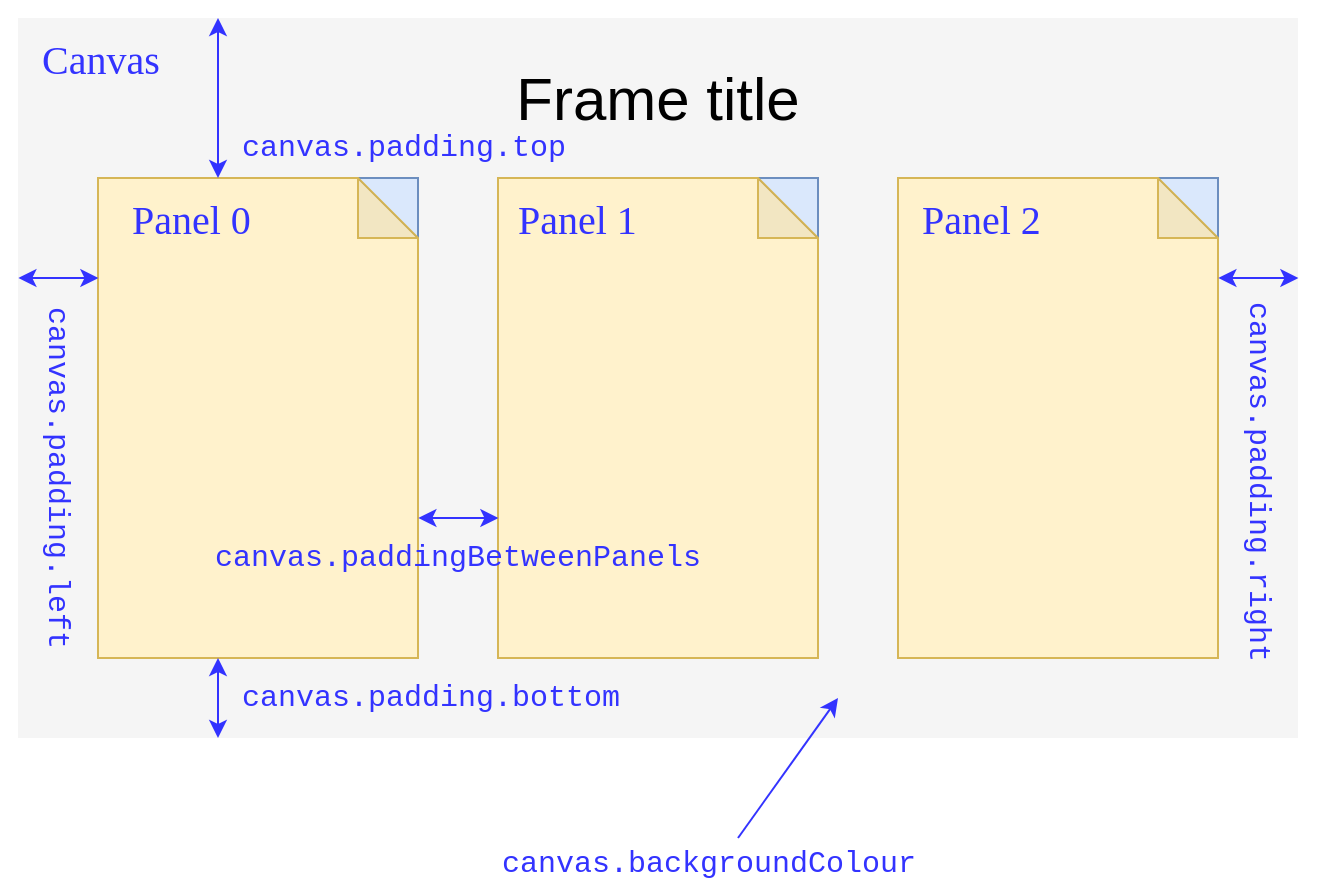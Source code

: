 <mxfile version="11.2.3" type="device" pages="1"><diagram id="6g39BRFHyG-XT4J4GN_T" name="Page-1"><mxGraphModel dx="979" dy="477" grid="1" gridSize="10" guides="1" tooltips="1" connect="1" arrows="1" fold="1" page="1" pageScale="1" pageWidth="827" pageHeight="1169" math="0" shadow="0"><root><mxCell id="0"/><mxCell id="1" parent="0"/><mxCell id="Ikt56OGIAV8q48cUWsOB-1" value="" style="rounded=0;whiteSpace=wrap;html=1;strokeWidth=2;strokeColor=none;fillColor=#f5f5f5;fontColor=#333333;" vertex="1" parent="1"><mxGeometry x="40" y="40" width="640" height="360" as="geometry"/></mxCell><mxCell id="Ikt56OGIAV8q48cUWsOB-43" value="" style="group" vertex="1" connectable="0" parent="1"><mxGeometry x="280" y="120" width="210" height="240" as="geometry"/></mxCell><mxCell id="Ikt56OGIAV8q48cUWsOB-44" value="" style="rounded=0;whiteSpace=wrap;html=1;fillColor=#dae8fc;strokeColor=#6c8ebf;" vertex="1" parent="Ikt56OGIAV8q48cUWsOB-43"><mxGeometry width="160" height="240" as="geometry"/></mxCell><mxCell id="Ikt56OGIAV8q48cUWsOB-45" value="" style="shape=note;whiteSpace=wrap;html=1;backgroundOutline=1;darkOpacity=0.05;fillColor=#fff2cc;strokeColor=#d6b656;" vertex="1" parent="Ikt56OGIAV8q48cUWsOB-43"><mxGeometry width="160" height="240" as="geometry"/></mxCell><mxCell id="Ikt56OGIAV8q48cUWsOB-54" value="&lt;font style=&quot;font-size: 20px&quot; face=&quot;Comic Sans MS&quot; color=&quot;#3333ff&quot;&gt;Panel 1&lt;/font&gt;" style="text;html=1;strokeColor=none;fillColor=none;align=left;verticalAlign=middle;whiteSpace=wrap;rounded=0;" vertex="1" parent="Ikt56OGIAV8q48cUWsOB-43"><mxGeometry x="7.5" y="10" width="90" height="20" as="geometry"/></mxCell><mxCell id="Ikt56OGIAV8q48cUWsOB-42" value="" style="group" vertex="1" connectable="0" parent="1"><mxGeometry x="80" y="120" width="300" height="240" as="geometry"/></mxCell><mxCell id="Ikt56OGIAV8q48cUWsOB-29" value="" style="rounded=0;whiteSpace=wrap;html=1;fillColor=#dae8fc;strokeColor=#6c8ebf;" vertex="1" parent="Ikt56OGIAV8q48cUWsOB-42"><mxGeometry width="160" height="240" as="geometry"/></mxCell><mxCell id="Ikt56OGIAV8q48cUWsOB-30" value="" style="shape=note;whiteSpace=wrap;html=1;backgroundOutline=1;darkOpacity=0.05;fillColor=#fff2cc;strokeColor=#d6b656;" vertex="1" parent="Ikt56OGIAV8q48cUWsOB-42"><mxGeometry width="160" height="240" as="geometry"/></mxCell><mxCell id="Ikt56OGIAV8q48cUWsOB-53" value="&lt;font style=&quot;font-size: 20px&quot; face=&quot;Comic Sans MS&quot; color=&quot;#3333ff&quot;&gt;Panel 0&lt;/font&gt;" style="text;html=1;strokeColor=none;fillColor=none;align=left;verticalAlign=middle;whiteSpace=wrap;rounded=0;" vertex="1" parent="Ikt56OGIAV8q48cUWsOB-42"><mxGeometry x="15" y="10" width="90" height="20" as="geometry"/></mxCell><mxCell id="Ikt56OGIAV8q48cUWsOB-76" value="&lt;font style=&quot;font-size: 15px&quot; color=&quot;#3333ff&quot; face=&quot;Courier New&quot;&gt;canvas.&lt;/font&gt;&lt;font color=&quot;#3333ff&quot; face=&quot;Courier New&quot;&gt;&lt;span style=&quot;font-size: 15px&quot;&gt;paddingBetweenPanels&lt;/span&gt;&lt;/font&gt;" style="text;html=1;strokeColor=none;fillColor=none;align=center;verticalAlign=middle;whiteSpace=wrap;rounded=0;" vertex="1" parent="Ikt56OGIAV8q48cUWsOB-42"><mxGeometry x="60" y="180" width="240" height="20" as="geometry"/></mxCell><mxCell id="Ikt56OGIAV8q48cUWsOB-47" value="" style="group" vertex="1" connectable="0" parent="1"><mxGeometry x="480" y="120" width="160" height="240" as="geometry"/></mxCell><mxCell id="Ikt56OGIAV8q48cUWsOB-48" value="" style="rounded=0;whiteSpace=wrap;html=1;fillColor=#dae8fc;strokeColor=#6c8ebf;" vertex="1" parent="Ikt56OGIAV8q48cUWsOB-47"><mxGeometry width="160" height="240" as="geometry"/></mxCell><mxCell id="Ikt56OGIAV8q48cUWsOB-49" value="" style="shape=note;whiteSpace=wrap;html=1;backgroundOutline=1;darkOpacity=0.05;fillColor=#fff2cc;strokeColor=#d6b656;" vertex="1" parent="Ikt56OGIAV8q48cUWsOB-47"><mxGeometry width="160" height="240" as="geometry"/></mxCell><mxCell id="Ikt56OGIAV8q48cUWsOB-55" value="&lt;font style=&quot;font-size: 20px&quot; face=&quot;Comic Sans MS&quot; color=&quot;#3333ff&quot;&gt;Panel 2&lt;/font&gt;" style="text;html=1;strokeColor=none;fillColor=none;align=left;verticalAlign=middle;whiteSpace=wrap;rounded=0;" vertex="1" parent="Ikt56OGIAV8q48cUWsOB-47"><mxGeometry x="10" y="10" width="90" height="20" as="geometry"/></mxCell><mxCell id="Ikt56OGIAV8q48cUWsOB-50" value="&lt;font style=&quot;font-size: 30px&quot;&gt;Frame title&lt;/font&gt;" style="text;html=1;strokeColor=none;fillColor=none;align=center;verticalAlign=middle;whiteSpace=wrap;rounded=0;" vertex="1" parent="1"><mxGeometry x="280" y="70" width="160" height="20" as="geometry"/></mxCell><mxCell id="Ikt56OGIAV8q48cUWsOB-51" value="&lt;font style=&quot;font-size: 20px&quot; face=&quot;Comic Sans MS&quot; color=&quot;#3333ff&quot;&gt;Canvas&lt;/font&gt;" style="text;html=1;strokeColor=none;fillColor=none;align=left;verticalAlign=middle;whiteSpace=wrap;rounded=0;" vertex="1" parent="1"><mxGeometry x="50" y="50" width="90" height="20" as="geometry"/></mxCell><mxCell id="Ikt56OGIAV8q48cUWsOB-63" value="" style="endArrow=classic;startArrow=classic;html=1;exitX=0.5;exitY=0;exitDx=0;exitDy=0;exitPerimeter=0;strokeColor=#3333FF;" edge="1" parent="1"><mxGeometry width="50" height="50" relative="1" as="geometry"><mxPoint x="140" y="120" as="sourcePoint"/><mxPoint x="140" y="40" as="targetPoint"/></mxGeometry></mxCell><mxCell id="Ikt56OGIAV8q48cUWsOB-65" value="&lt;font style=&quot;font-size: 15px&quot; color=&quot;#3333ff&quot; face=&quot;Courier New&quot;&gt;canvas.padding.top&lt;/font&gt;" style="text;html=1;strokeColor=none;fillColor=none;align=left;verticalAlign=middle;whiteSpace=wrap;rounded=0;" vertex="1" parent="1"><mxGeometry x="150" y="95" width="240" height="20" as="geometry"/></mxCell><mxCell id="Ikt56OGIAV8q48cUWsOB-66" value="" style="endArrow=classic;startArrow=classic;html=1;strokeColor=#3333FF;" edge="1" parent="1"><mxGeometry width="50" height="50" relative="1" as="geometry"><mxPoint x="140" y="400" as="sourcePoint"/><mxPoint x="140" y="360" as="targetPoint"/></mxGeometry></mxCell><mxCell id="Ikt56OGIAV8q48cUWsOB-67" value="&lt;font style=&quot;font-size: 15px&quot; color=&quot;#3333ff&quot; face=&quot;Courier New&quot;&gt;canvas.padding.bottom&lt;br&gt;&lt;/font&gt;" style="text;html=1;strokeColor=none;fillColor=none;align=left;verticalAlign=middle;whiteSpace=wrap;rounded=0;" vertex="1" parent="1"><mxGeometry x="150" y="370" width="240" height="20" as="geometry"/></mxCell><mxCell id="Ikt56OGIAV8q48cUWsOB-70" value="" style="endArrow=classic;startArrow=classic;html=1;strokeColor=#3333FF;" edge="1" parent="1"><mxGeometry width="50" height="50" relative="1" as="geometry"><mxPoint x="640.194" y="170" as="sourcePoint"/><mxPoint x="680.194" y="170" as="targetPoint"/></mxGeometry></mxCell><mxCell id="Ikt56OGIAV8q48cUWsOB-71" value="&lt;font style=&quot;font-size: 15px&quot; color=&quot;#3333ff&quot; face=&quot;Courier New&quot;&gt;canvas.padding.right&lt;/font&gt;" style="text;html=1;strokeColor=none;fillColor=none;align=left;verticalAlign=middle;whiteSpace=wrap;rounded=0;rotation=90;" vertex="1" parent="1"><mxGeometry x="540" y="290" width="240" height="20" as="geometry"/></mxCell><mxCell id="Ikt56OGIAV8q48cUWsOB-72" value="" style="endArrow=classic;startArrow=classic;html=1;strokeColor=#3333FF;" edge="1" parent="1"><mxGeometry width="50" height="50" relative="1" as="geometry"><mxPoint x="40.194" y="170" as="sourcePoint"/><mxPoint x="80.194" y="170" as="targetPoint"/></mxGeometry></mxCell><mxCell id="Ikt56OGIAV8q48cUWsOB-73" value="&lt;font style=&quot;font-size: 15px&quot; color=&quot;#3333ff&quot; face=&quot;Courier New&quot;&gt;canvas.padding.left&lt;/font&gt;" style="text;html=1;strokeColor=none;fillColor=none;align=left;verticalAlign=middle;whiteSpace=wrap;rounded=0;rotation=90;" vertex="1" parent="1"><mxGeometry x="-37.5" y="270" width="195" height="20" as="geometry"/></mxCell><mxCell id="Ikt56OGIAV8q48cUWsOB-74" value="" style="endArrow=classic;startArrow=classic;html=1;strokeColor=#3333FF;" edge="1" parent="1"><mxGeometry width="50" height="50" relative="1" as="geometry"><mxPoint x="240.194" y="290" as="sourcePoint"/><mxPoint x="280.194" y="290" as="targetPoint"/></mxGeometry></mxCell><mxCell id="Ikt56OGIAV8q48cUWsOB-81" value="" style="endArrow=classic;html=1;strokeColor=#3333FF;" edge="1" parent="1"><mxGeometry width="50" height="50" relative="1" as="geometry"><mxPoint x="400" y="450" as="sourcePoint"/><mxPoint x="450" y="380" as="targetPoint"/></mxGeometry></mxCell><mxCell id="Ikt56OGIAV8q48cUWsOB-82" value="&lt;font color=&quot;#3333ff&quot; face=&quot;Courier New&quot;&gt;&lt;span style=&quot;font-size: 15px&quot;&gt;canvas.backgroundColour&lt;/span&gt;&lt;br&gt;&lt;/font&gt;" style="text;html=1;strokeColor=none;fillColor=none;align=left;verticalAlign=middle;whiteSpace=wrap;rounded=0;" vertex="1" parent="1"><mxGeometry x="280" y="453" width="240" height="20" as="geometry"/></mxCell></root></mxGraphModel></diagram></mxfile>